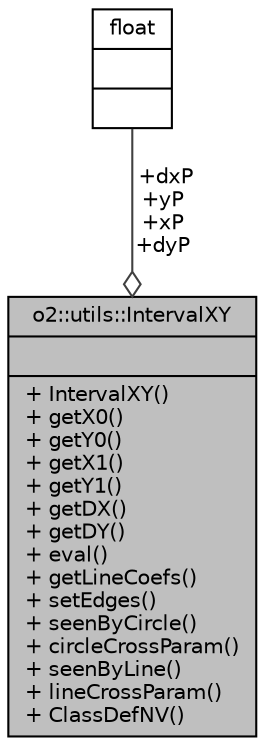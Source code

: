 digraph "o2::utils::IntervalXY"
{
 // INTERACTIVE_SVG=YES
  bgcolor="transparent";
  edge [fontname="Helvetica",fontsize="10",labelfontname="Helvetica",labelfontsize="10"];
  node [fontname="Helvetica",fontsize="10",shape=record];
  Node1 [label="{o2::utils::IntervalXY\n||+ IntervalXY()\l+ getX0()\l+ getY0()\l+ getX1()\l+ getY1()\l+ getDX()\l+ getDY()\l+ eval()\l+ getLineCoefs()\l+ setEdges()\l+ seenByCircle()\l+ circleCrossParam()\l+ seenByLine()\l+ lineCrossParam()\l+ ClassDefNV()\l}",height=0.2,width=0.4,color="black", fillcolor="grey75", style="filled", fontcolor="black"];
  Node2 -> Node1 [color="grey25",fontsize="10",style="solid",label=" +dxP\n+yP\n+xP\n+dyP" ,arrowhead="odiamond",fontname="Helvetica"];
  Node2 [label="{float\n||}",height=0.2,width=0.4,color="black",URL="$d4/dc3/classfloat.html"];
}
